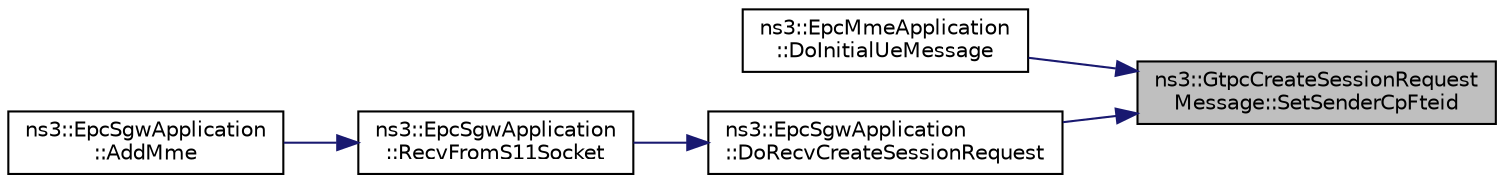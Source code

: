 digraph "ns3::GtpcCreateSessionRequestMessage::SetSenderCpFteid"
{
 // LATEX_PDF_SIZE
  edge [fontname="Helvetica",fontsize="10",labelfontname="Helvetica",labelfontsize="10"];
  node [fontname="Helvetica",fontsize="10",shape=record];
  rankdir="RL";
  Node1 [label="ns3::GtpcCreateSessionRequest\lMessage::SetSenderCpFteid",height=0.2,width=0.4,color="black", fillcolor="grey75", style="filled", fontcolor="black",tooltip=" "];
  Node1 -> Node2 [dir="back",color="midnightblue",fontsize="10",style="solid",fontname="Helvetica"];
  Node2 [label="ns3::EpcMmeApplication\l::DoInitialUeMessage",height=0.2,width=0.4,color="black", fillcolor="white", style="filled",URL="$classns3_1_1_epc_mme_application.html#a550a2feeb9c3395569cce3ae0cabaec6",tooltip="Process the S1 Initial UE Message received from an eNB."];
  Node1 -> Node3 [dir="back",color="midnightblue",fontsize="10",style="solid",fontname="Helvetica"];
  Node3 [label="ns3::EpcSgwApplication\l::DoRecvCreateSessionRequest",height=0.2,width=0.4,color="black", fillcolor="white", style="filled",URL="$classns3_1_1_epc_sgw_application.html#a6132670aa7ab8500e72f23834a21776f",tooltip="Process GTP-C Create Session Request message."];
  Node3 -> Node4 [dir="back",color="midnightblue",fontsize="10",style="solid",fontname="Helvetica"];
  Node4 [label="ns3::EpcSgwApplication\l::RecvFromS11Socket",height=0.2,width=0.4,color="black", fillcolor="white", style="filled",URL="$classns3_1_1_epc_sgw_application.html#aa8e305aa179d3746e8b729d99afd5baf",tooltip="Method to be assigned to the recv callback of the S11 socket."];
  Node4 -> Node5 [dir="back",color="midnightblue",fontsize="10",style="solid",fontname="Helvetica"];
  Node5 [label="ns3::EpcSgwApplication\l::AddMme",height=0.2,width=0.4,color="black", fillcolor="white", style="filled",URL="$classns3_1_1_epc_sgw_application.html#a288c1937492f448fb566bc923d8a36a9",tooltip="Let the SGW be aware of an MME."];
}
